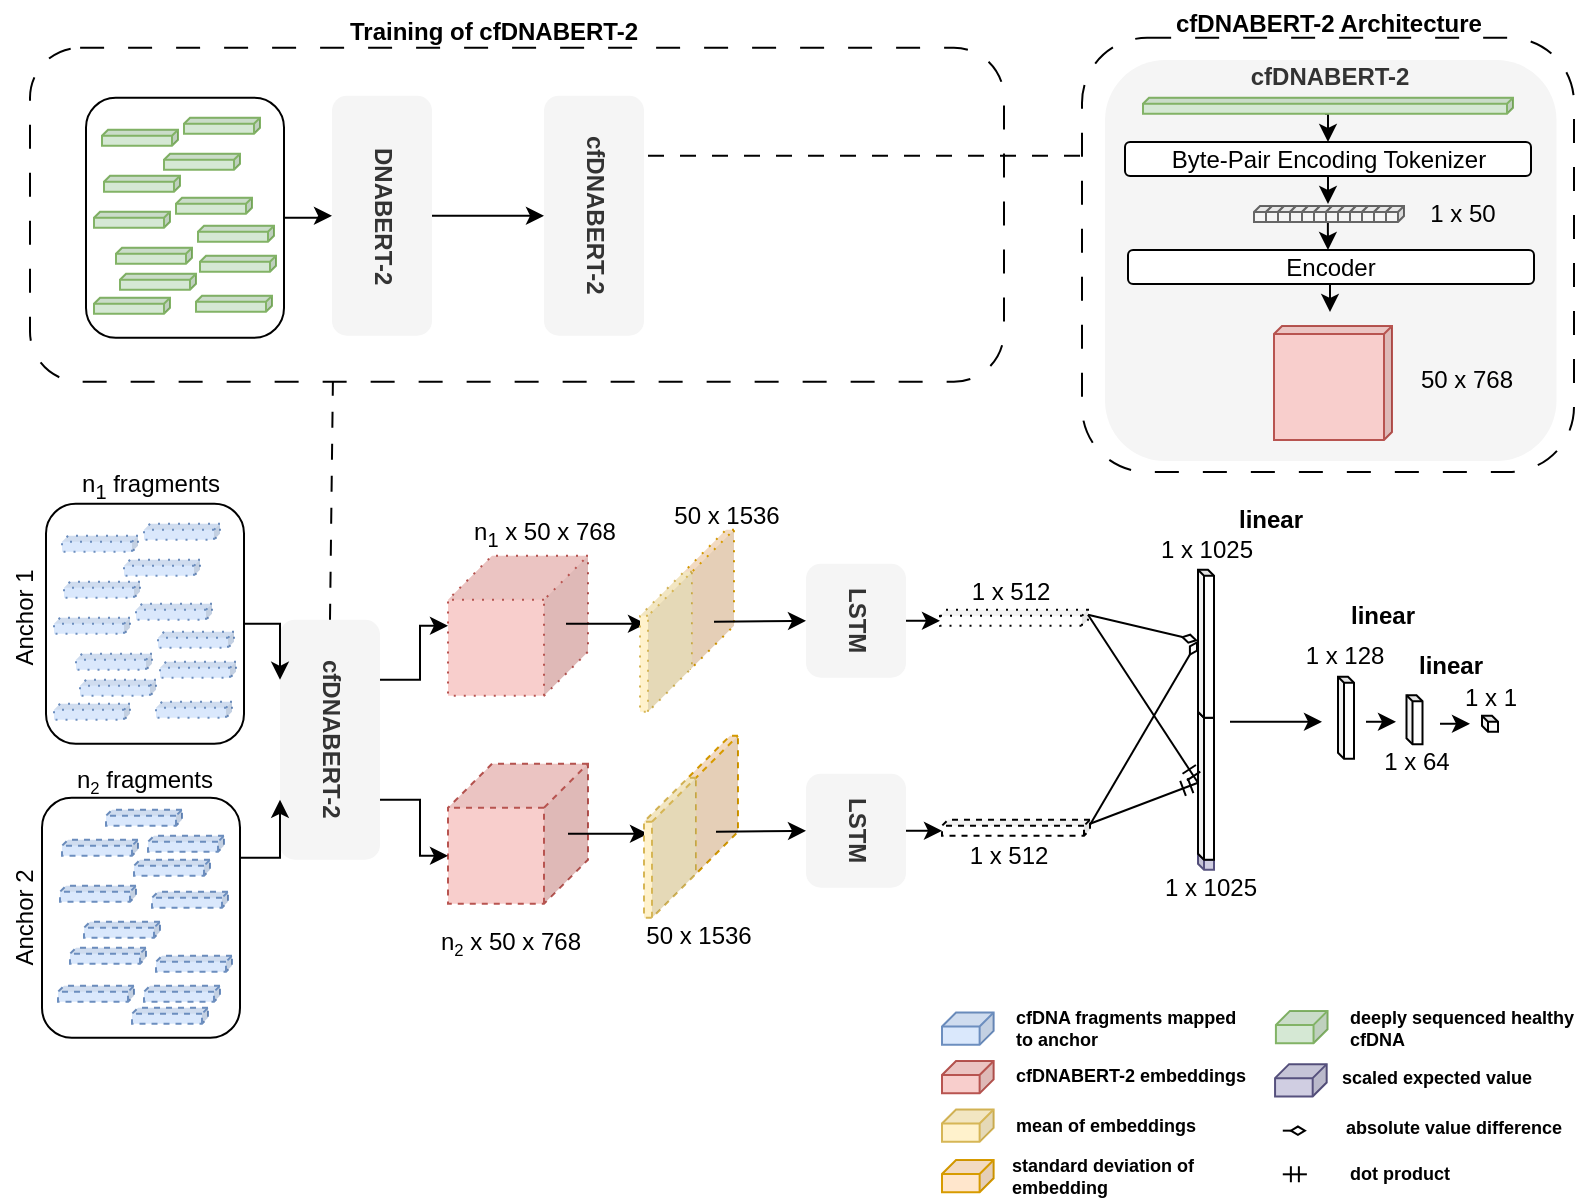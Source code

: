 <mxfile version="24.7.17">
  <diagram id="QJjx0-fPxzvcmYibJWj1" name="Page-1">
    <mxGraphModel dx="2074" dy="1187" grid="0" gridSize="10" guides="1" tooltips="1" connect="1" arrows="1" fold="1" page="1" pageScale="1" pageWidth="827" pageHeight="583" math="0" shadow="0">
      <root>
        <mxCell id="0" />
        <mxCell id="1" parent="0" />
        <mxCell id="E21WYbpWhwIhEI5-EvUI-31" value="" style="rounded=1;whiteSpace=wrap;html=1;dashed=1;fillColor=none;container=0;dashPattern=12 12;" parent="1" vertex="1">
          <mxGeometry x="24" y="31.88" width="487" height="167" as="geometry" />
        </mxCell>
        <mxCell id="E21WYbpWhwIhEI5-EvUI-160" value="1 x 1025" style="text;html=1;strokeColor=none;fillColor=none;align=center;verticalAlign=middle;whiteSpace=wrap;rounded=0;container=0;" parent="1" vertex="1">
          <mxGeometry x="565" y="436.88" width="99" height="30" as="geometry" />
        </mxCell>
        <mxCell id="E21WYbpWhwIhEI5-EvUI-158" value="1 x 512" style="text;html=1;strokeColor=none;fillColor=none;align=center;verticalAlign=middle;whiteSpace=wrap;rounded=0;container=0;" parent="1" vertex="1">
          <mxGeometry x="465" y="288.88" width="99" height="30" as="geometry" />
        </mxCell>
        <mxCell id="E21WYbpWhwIhEI5-EvUI-159" value="1 x 512" style="text;html=1;strokeColor=none;fillColor=none;align=center;verticalAlign=middle;whiteSpace=wrap;rounded=0;container=0;" parent="1" vertex="1">
          <mxGeometry x="464" y="420.88" width="99" height="30" as="geometry" />
        </mxCell>
        <mxCell id="E21WYbpWhwIhEI5-EvUI-153" value="" style="shape=cube;whiteSpace=wrap;html=1;boundedLbl=1;backgroundOutline=1;darkOpacity=0.05;darkOpacity2=0.1;size=3;direction=east;flipH=1;fillColor=#d0cee2;strokeColor=#56517e;container=0;rotation=-90;" parent="1" vertex="1">
          <mxGeometry x="608" y="434.88" width="8" height="8" as="geometry" />
        </mxCell>
        <mxCell id="4f-DMQIj-ya-iA7LCkDa-20" value="" style="shape=cube;whiteSpace=wrap;html=1;boundedLbl=1;backgroundOutline=1;darkOpacity=0.05;darkOpacity2=0.1;size=3;direction=east;flipH=1;container=0;dashed=1;" parent="1" vertex="1">
          <mxGeometry x="480" y="417.88" width="74" height="8" as="geometry" />
        </mxCell>
        <mxCell id="4f-DMQIj-ya-iA7LCkDa-21" value="" style="shape=cube;whiteSpace=wrap;html=1;boundedLbl=1;backgroundOutline=1;darkOpacity=0.05;darkOpacity2=0.1;size=3;direction=east;flipH=1;container=0;dashed=1;dashPattern=1 4;" parent="1" vertex="1">
          <mxGeometry x="479" y="312.88" width="74" height="8" as="geometry" />
        </mxCell>
        <mxCell id="4f-DMQIj-ya-iA7LCkDa-41" value="50 x 1536" style="text;html=1;strokeColor=none;fillColor=none;align=center;verticalAlign=middle;whiteSpace=wrap;rounded=0;container=0;" parent="1" vertex="1">
          <mxGeometry x="309" y="460.88" width="99" height="30" as="geometry" />
        </mxCell>
        <mxCell id="4f-DMQIj-ya-iA7LCkDa-42" value="n&lt;sub&gt;1&lt;/sub&gt; x 50 x 768" style="text;html=1;strokeColor=none;fillColor=none;align=center;verticalAlign=middle;whiteSpace=wrap;rounded=0;container=0;" parent="1" vertex="1">
          <mxGeometry x="232" y="259.88" width="99" height="30" as="geometry" />
        </mxCell>
        <mxCell id="E21WYbpWhwIhEI5-EvUI-28" style="edgeStyle=orthogonalEdgeStyle;rounded=0;orthogonalLoop=1;jettySize=auto;html=1;exitX=1;exitY=0.5;exitDx=0;exitDy=0;entryX=0;entryY=0.5;entryDx=0;entryDy=0;" parent="1" source="E21WYbpWhwIhEI5-EvUI-3" target="E21WYbpWhwIhEI5-EvUI-4" edge="1">
          <mxGeometry relative="1" as="geometry" />
        </mxCell>
        <mxCell id="E21WYbpWhwIhEI5-EvUI-3" value="DNABERT-2" style="rounded=1;whiteSpace=wrap;html=1;textDirection=vertical-rl;fontStyle=1;fillColor=#f5f5f5;fontColor=#333333;strokeColor=none;container=0;" parent="1" vertex="1">
          <mxGeometry x="175" y="55.88" width="50" height="120" as="geometry" />
        </mxCell>
        <mxCell id="E21WYbpWhwIhEI5-EvUI-4" value="cfDNABERT-2" style="rounded=1;whiteSpace=wrap;html=1;textDirection=vertical-rl;fontStyle=1;fillColor=#f5f5f5;fontColor=#333333;strokeColor=none;container=0;" parent="1" vertex="1">
          <mxGeometry x="281" y="55.88" width="50" height="120" as="geometry" />
        </mxCell>
        <mxCell id="E21WYbpWhwIhEI5-EvUI-30" value="standard deviation of embedding" style="text;html=1;strokeColor=none;fillColor=none;align=left;verticalAlign=middle;whiteSpace=wrap;rounded=0;fontStyle=1;container=0;fontSize=9;" parent="1" vertex="1">
          <mxGeometry x="513" y="584" width="138" height="23.88" as="geometry" />
        </mxCell>
        <mxCell id="E21WYbpWhwIhEI5-EvUI-34" value="cfDNABERT-2" style="rounded=1;whiteSpace=wrap;html=1;textDirection=vertical-rl;fontStyle=1;fillColor=#f5f5f5;fontColor=#333333;strokeColor=none;container=0;" parent="1" vertex="1">
          <mxGeometry x="149" y="317.88" width="50" height="120" as="geometry" />
        </mxCell>
        <mxCell id="E21WYbpWhwIhEI5-EvUI-88" value="" style="group" parent="1" vertex="1" connectable="0">
          <mxGeometry x="32" y="259.88" width="108" height="120" as="geometry" />
        </mxCell>
        <mxCell id="E21WYbpWhwIhEI5-EvUI-89" value="" style="rounded=1;whiteSpace=wrap;html=1;textDirection=vertical-rl;fontStyle=1;fillColor=none;fontColor=#333333;strokeColor=default;movable=1;resizable=1;rotatable=1;deletable=1;editable=1;locked=0;connectable=1;" parent="E21WYbpWhwIhEI5-EvUI-88" vertex="1">
          <mxGeometry width="99" height="120" as="geometry" />
        </mxCell>
        <mxCell id="E21WYbpWhwIhEI5-EvUI-90" value="" style="shape=cube;whiteSpace=wrap;html=1;boundedLbl=1;backgroundOutline=1;darkOpacity=0.05;darkOpacity2=0.1;size=3;direction=east;flipH=1;fillColor=#dae8fc;strokeColor=#6c8ebf;movable=1;resizable=1;rotatable=1;deletable=1;editable=1;locked=0;connectable=1;dashed=1;dashPattern=1 4;" parent="E21WYbpWhwIhEI5-EvUI-88" vertex="1">
          <mxGeometry x="45" y="50" width="38" height="8" as="geometry" />
        </mxCell>
        <mxCell id="E21WYbpWhwIhEI5-EvUI-91" value="" style="shape=cube;whiteSpace=wrap;html=1;boundedLbl=1;backgroundOutline=1;darkOpacity=0.05;darkOpacity2=0.1;size=3;direction=east;flipH=1;fillColor=#dae8fc;strokeColor=#6c8ebf;movable=1;resizable=1;rotatable=1;deletable=1;editable=1;locked=0;connectable=1;dashed=1;dashPattern=1 4;" parent="E21WYbpWhwIhEI5-EvUI-88" vertex="1">
          <mxGeometry x="9" y="39" width="38" height="8" as="geometry" />
        </mxCell>
        <mxCell id="E21WYbpWhwIhEI5-EvUI-92" value="" style="shape=cube;whiteSpace=wrap;html=1;boundedLbl=1;backgroundOutline=1;darkOpacity=0.05;darkOpacity2=0.1;size=3;direction=east;flipH=1;fillColor=#dae8fc;strokeColor=#6c8ebf;movable=1;resizable=1;rotatable=1;deletable=1;editable=1;locked=0;connectable=1;dashed=1;dashPattern=1 4;" parent="E21WYbpWhwIhEI5-EvUI-88" vertex="1">
          <mxGeometry x="39" y="28" width="38" height="8" as="geometry" />
        </mxCell>
        <mxCell id="E21WYbpWhwIhEI5-EvUI-93" value="" style="shape=cube;whiteSpace=wrap;html=1;boundedLbl=1;backgroundOutline=1;darkOpacity=0.05;darkOpacity2=0.1;size=3;direction=east;flipH=1;fillColor=#dae8fc;strokeColor=#6c8ebf;movable=1;resizable=1;rotatable=1;deletable=1;editable=1;locked=0;connectable=1;dashed=1;dashPattern=1 4;" parent="E21WYbpWhwIhEI5-EvUI-88" vertex="1">
          <mxGeometry x="17" y="88" width="38" height="8" as="geometry" />
        </mxCell>
        <mxCell id="E21WYbpWhwIhEI5-EvUI-94" value="" style="shape=cube;whiteSpace=wrap;html=1;boundedLbl=1;backgroundOutline=1;darkOpacity=0.05;darkOpacity2=0.1;size=3;direction=east;flipH=1;fillColor=#dae8fc;strokeColor=#6c8ebf;movable=1;resizable=1;rotatable=1;deletable=1;editable=1;locked=0;connectable=1;dashed=1;dashPattern=1 4;" parent="E21WYbpWhwIhEI5-EvUI-88" vertex="1">
          <mxGeometry x="4" y="57" width="38" height="8" as="geometry" />
        </mxCell>
        <mxCell id="E21WYbpWhwIhEI5-EvUI-95" value="" style="shape=cube;whiteSpace=wrap;html=1;boundedLbl=1;backgroundOutline=1;darkOpacity=0.05;darkOpacity2=0.1;size=3;direction=east;flipH=1;fillColor=#dae8fc;strokeColor=#6c8ebf;movable=1;resizable=1;rotatable=1;deletable=1;editable=1;locked=0;connectable=1;dashed=1;dashPattern=1 4;" parent="E21WYbpWhwIhEI5-EvUI-88" vertex="1">
          <mxGeometry x="55" y="99" width="38" height="8" as="geometry" />
        </mxCell>
        <mxCell id="E21WYbpWhwIhEI5-EvUI-96" value="" style="shape=cube;whiteSpace=wrap;html=1;boundedLbl=1;backgroundOutline=1;darkOpacity=0.05;darkOpacity2=0.1;size=3;direction=east;flipH=1;fillColor=#dae8fc;strokeColor=#6c8ebf;movable=1;resizable=1;rotatable=1;deletable=1;editable=1;locked=0;connectable=1;dashed=1;dashPattern=1 4;" parent="E21WYbpWhwIhEI5-EvUI-88" vertex="1">
          <mxGeometry x="4" y="100" width="38" height="8" as="geometry" />
        </mxCell>
        <mxCell id="E21WYbpWhwIhEI5-EvUI-97" value="" style="shape=cube;whiteSpace=wrap;html=1;boundedLbl=1;backgroundOutline=1;darkOpacity=0.05;darkOpacity2=0.1;size=3;direction=east;flipH=1;fillColor=#dae8fc;strokeColor=#6c8ebf;movable=1;resizable=1;rotatable=1;deletable=1;editable=1;locked=0;connectable=1;dashed=1;dashPattern=1 4;" parent="E21WYbpWhwIhEI5-EvUI-88" vertex="1">
          <mxGeometry x="56" y="64" width="38" height="8" as="geometry" />
        </mxCell>
        <mxCell id="E21WYbpWhwIhEI5-EvUI-98" value="" style="shape=cube;whiteSpace=wrap;html=1;boundedLbl=1;backgroundOutline=1;darkOpacity=0.05;darkOpacity2=0.1;size=3;direction=east;flipH=1;fillColor=#dae8fc;strokeColor=#6c8ebf;movable=1;resizable=1;rotatable=1;deletable=1;editable=1;locked=0;connectable=1;dashed=1;dashPattern=1 4;" parent="E21WYbpWhwIhEI5-EvUI-88" vertex="1">
          <mxGeometry x="57" y="79" width="38" height="8" as="geometry" />
        </mxCell>
        <mxCell id="E21WYbpWhwIhEI5-EvUI-99" value="" style="shape=cube;whiteSpace=wrap;html=1;boundedLbl=1;backgroundOutline=1;darkOpacity=0.05;darkOpacity2=0.1;size=3;direction=east;flipH=1;fillColor=#dae8fc;strokeColor=#6c8ebf;movable=1;resizable=1;rotatable=1;deletable=1;editable=1;locked=0;connectable=1;dashed=1;dashPattern=1 4;" parent="E21WYbpWhwIhEI5-EvUI-88" vertex="1">
          <mxGeometry x="15" y="75" width="38" height="8" as="geometry" />
        </mxCell>
        <mxCell id="E21WYbpWhwIhEI5-EvUI-100" value="" style="shape=cube;whiteSpace=wrap;html=1;boundedLbl=1;backgroundOutline=1;darkOpacity=0.05;darkOpacity2=0.1;size=3;direction=east;flipH=1;fillColor=#dae8fc;strokeColor=#6c8ebf;movable=1;resizable=1;rotatable=1;deletable=1;editable=1;locked=0;connectable=1;dashed=1;dashPattern=1 4;" parent="E21WYbpWhwIhEI5-EvUI-88" vertex="1">
          <mxGeometry x="49" y="10" width="38" height="8" as="geometry" />
        </mxCell>
        <mxCell id="E21WYbpWhwIhEI5-EvUI-101" value="" style="shape=cube;whiteSpace=wrap;html=1;boundedLbl=1;backgroundOutline=1;darkOpacity=0.05;darkOpacity2=0.1;size=3;direction=east;flipH=1;fillColor=#dae8fc;strokeColor=#6c8ebf;movable=1;resizable=1;rotatable=1;deletable=1;editable=1;locked=0;connectable=1;dashed=1;dashPattern=1 4;" parent="E21WYbpWhwIhEI5-EvUI-88" vertex="1">
          <mxGeometry x="8" y="16" width="38" height="8" as="geometry" />
        </mxCell>
        <mxCell id="E21WYbpWhwIhEI5-EvUI-117" style="edgeStyle=orthogonalEdgeStyle;rounded=0;orthogonalLoop=1;jettySize=auto;html=1;exitX=1;exitY=0.25;exitDx=0;exitDy=0;entryX=0;entryY=0.75;entryDx=0;entryDy=0;" parent="1" source="E21WYbpWhwIhEI5-EvUI-103" target="E21WYbpWhwIhEI5-EvUI-34" edge="1">
          <mxGeometry relative="1" as="geometry" />
        </mxCell>
        <mxCell id="E21WYbpWhwIhEI5-EvUI-116" style="edgeStyle=orthogonalEdgeStyle;rounded=0;orthogonalLoop=1;jettySize=auto;html=1;exitX=1;exitY=0.5;exitDx=0;exitDy=0;entryX=0;entryY=0.25;entryDx=0;entryDy=0;" parent="1" source="E21WYbpWhwIhEI5-EvUI-89" target="E21WYbpWhwIhEI5-EvUI-34" edge="1">
          <mxGeometry relative="1" as="geometry">
            <mxPoint x="139.25" y="374.88" as="targetPoint" />
          </mxGeometry>
        </mxCell>
        <mxCell id="E21WYbpWhwIhEI5-EvUI-118" value="" style="group" parent="1" vertex="1" connectable="0">
          <mxGeometry x="30" y="406.88" width="99" height="120" as="geometry" />
        </mxCell>
        <mxCell id="E21WYbpWhwIhEI5-EvUI-103" value="" style="rounded=1;whiteSpace=wrap;html=1;textDirection=vertical-rl;fontStyle=1;fillColor=none;fontColor=#333333;strokeColor=default;movable=1;resizable=1;rotatable=1;deletable=1;editable=1;locked=0;connectable=1;" parent="E21WYbpWhwIhEI5-EvUI-118" vertex="1">
          <mxGeometry width="99" height="120" as="geometry" />
        </mxCell>
        <mxCell id="E21WYbpWhwIhEI5-EvUI-104" value="" style="shape=cube;whiteSpace=wrap;html=1;boundedLbl=1;backgroundOutline=1;darkOpacity=0.05;darkOpacity2=0.1;size=3;direction=east;flipH=1;fillColor=#dae8fc;strokeColor=#6c8ebf;movable=1;resizable=1;rotatable=1;deletable=1;editable=1;locked=0;connectable=1;dashed=1;" parent="E21WYbpWhwIhEI5-EvUI-118" vertex="1">
          <mxGeometry x="9" y="44" width="38" height="8" as="geometry" />
        </mxCell>
        <mxCell id="E21WYbpWhwIhEI5-EvUI-105" value="" style="shape=cube;whiteSpace=wrap;html=1;boundedLbl=1;backgroundOutline=1;darkOpacity=0.05;darkOpacity2=0.1;size=3;direction=east;flipH=1;fillColor=#dae8fc;strokeColor=#6c8ebf;movable=1;resizable=1;rotatable=1;deletable=1;editable=1;locked=0;connectable=1;dashed=1;" parent="E21WYbpWhwIhEI5-EvUI-118" vertex="1">
          <mxGeometry x="46" y="31" width="38" height="8" as="geometry" />
        </mxCell>
        <mxCell id="E21WYbpWhwIhEI5-EvUI-106" value="" style="shape=cube;whiteSpace=wrap;html=1;boundedLbl=1;backgroundOutline=1;darkOpacity=0.05;darkOpacity2=0.1;size=3;direction=east;flipH=1;fillColor=#dae8fc;strokeColor=#6c8ebf;movable=1;resizable=1;rotatable=1;deletable=1;editable=1;locked=0;connectable=1;dashed=1;" parent="E21WYbpWhwIhEI5-EvUI-118" vertex="1">
          <mxGeometry x="10" y="21" width="38" height="8" as="geometry" />
        </mxCell>
        <mxCell id="E21WYbpWhwIhEI5-EvUI-107" value="" style="shape=cube;whiteSpace=wrap;html=1;boundedLbl=1;backgroundOutline=1;darkOpacity=0.05;darkOpacity2=0.1;size=3;direction=east;flipH=1;fillColor=#dae8fc;strokeColor=#6c8ebf;movable=1;resizable=1;rotatable=1;deletable=1;editable=1;locked=0;connectable=1;dashed=1;" parent="E21WYbpWhwIhEI5-EvUI-118" vertex="1">
          <mxGeometry x="8" y="94" width="38" height="8" as="geometry" />
        </mxCell>
        <mxCell id="E21WYbpWhwIhEI5-EvUI-108" value="" style="shape=cube;whiteSpace=wrap;html=1;boundedLbl=1;backgroundOutline=1;darkOpacity=0.05;darkOpacity2=0.1;size=3;direction=east;flipH=1;fillColor=#dae8fc;strokeColor=#6c8ebf;movable=1;resizable=1;rotatable=1;deletable=1;editable=1;locked=0;connectable=1;dashed=1;" parent="E21WYbpWhwIhEI5-EvUI-118" vertex="1">
          <mxGeometry x="55" y="47" width="38" height="8" as="geometry" />
        </mxCell>
        <mxCell id="E21WYbpWhwIhEI5-EvUI-109" value="" style="shape=cube;whiteSpace=wrap;html=1;boundedLbl=1;backgroundOutline=1;darkOpacity=0.05;darkOpacity2=0.1;size=3;direction=east;flipH=1;fillColor=#dae8fc;strokeColor=#6c8ebf;movable=1;resizable=1;rotatable=1;deletable=1;editable=1;locked=0;connectable=1;dashed=1;" parent="E21WYbpWhwIhEI5-EvUI-118" vertex="1">
          <mxGeometry x="45" y="105" width="38" height="8" as="geometry" />
        </mxCell>
        <mxCell id="E21WYbpWhwIhEI5-EvUI-110" value="" style="shape=cube;whiteSpace=wrap;html=1;boundedLbl=1;backgroundOutline=1;darkOpacity=0.05;darkOpacity2=0.1;size=3;direction=east;flipH=1;fillColor=#dae8fc;strokeColor=#6c8ebf;movable=1;resizable=1;rotatable=1;deletable=1;editable=1;locked=0;connectable=1;dashed=1;" parent="E21WYbpWhwIhEI5-EvUI-118" vertex="1">
          <mxGeometry x="51" y="94" width="38" height="8" as="geometry" />
        </mxCell>
        <mxCell id="E21WYbpWhwIhEI5-EvUI-111" value="" style="shape=cube;whiteSpace=wrap;html=1;boundedLbl=1;backgroundOutline=1;darkOpacity=0.05;darkOpacity2=0.1;size=3;direction=east;flipH=1;fillColor=#dae8fc;strokeColor=#6c8ebf;movable=1;resizable=1;rotatable=1;deletable=1;editable=1;locked=0;connectable=1;dashed=1;" parent="E21WYbpWhwIhEI5-EvUI-118" vertex="1">
          <mxGeometry x="21" y="62" width="38" height="8" as="geometry" />
        </mxCell>
        <mxCell id="E21WYbpWhwIhEI5-EvUI-112" value="" style="shape=cube;whiteSpace=wrap;html=1;boundedLbl=1;backgroundOutline=1;darkOpacity=0.05;darkOpacity2=0.1;size=3;direction=east;flipH=1;fillColor=#dae8fc;strokeColor=#6c8ebf;movable=1;resizable=1;rotatable=1;deletable=1;editable=1;locked=0;connectable=1;dashed=1;" parent="E21WYbpWhwIhEI5-EvUI-118" vertex="1">
          <mxGeometry x="57" y="79" width="38" height="8" as="geometry" />
        </mxCell>
        <mxCell id="E21WYbpWhwIhEI5-EvUI-113" value="" style="shape=cube;whiteSpace=wrap;html=1;boundedLbl=1;backgroundOutline=1;darkOpacity=0.05;darkOpacity2=0.1;size=3;direction=east;flipH=1;fillColor=#dae8fc;strokeColor=#6c8ebf;movable=1;resizable=1;rotatable=1;deletable=1;editable=1;locked=0;connectable=1;dashed=1;" parent="E21WYbpWhwIhEI5-EvUI-118" vertex="1">
          <mxGeometry x="14" y="75" width="38" height="8" as="geometry" />
        </mxCell>
        <mxCell id="E21WYbpWhwIhEI5-EvUI-114" value="" style="shape=cube;whiteSpace=wrap;html=1;boundedLbl=1;backgroundOutline=1;darkOpacity=0.05;darkOpacity2=0.1;size=3;direction=east;flipH=1;fillColor=#dae8fc;strokeColor=#6c8ebf;movable=1;resizable=1;rotatable=1;deletable=1;editable=1;locked=0;connectable=1;dashed=1;" parent="E21WYbpWhwIhEI5-EvUI-118" vertex="1">
          <mxGeometry x="32" y="6" width="38" height="8" as="geometry" />
        </mxCell>
        <mxCell id="E21WYbpWhwIhEI5-EvUI-115" value="" style="shape=cube;whiteSpace=wrap;html=1;boundedLbl=1;backgroundOutline=1;darkOpacity=0.05;darkOpacity2=0.1;size=3;direction=east;flipH=1;fillColor=#dae8fc;strokeColor=#6c8ebf;movable=1;resizable=1;rotatable=1;deletable=1;editable=1;locked=0;connectable=1;dashed=1;" parent="E21WYbpWhwIhEI5-EvUI-118" vertex="1">
          <mxGeometry x="53" y="19" width="38" height="8" as="geometry" />
        </mxCell>
        <mxCell id="E21WYbpWhwIhEI5-EvUI-119" value="" style="shape=cube;whiteSpace=wrap;html=1;boundedLbl=1;backgroundOutline=1;darkOpacity=0.05;darkOpacity2=0.1;size=22;direction=east;flipH=1;fillColor=#f8cecc;strokeColor=#b85450;container=0;dashed=1;dashPattern=1 4;" parent="1" vertex="1">
          <mxGeometry x="233" y="285.88" width="70" height="70" as="geometry" />
        </mxCell>
        <mxCell id="E21WYbpWhwIhEI5-EvUI-120" style="edgeStyle=orthogonalEdgeStyle;rounded=0;orthogonalLoop=1;jettySize=auto;html=1;exitX=1;exitY=0.25;exitDx=0;exitDy=0;" parent="1" source="E21WYbpWhwIhEI5-EvUI-34" target="E21WYbpWhwIhEI5-EvUI-119" edge="1">
          <mxGeometry relative="1" as="geometry" />
        </mxCell>
        <mxCell id="E21WYbpWhwIhEI5-EvUI-122" value="" style="shape=cube;whiteSpace=wrap;html=1;boundedLbl=1;backgroundOutline=1;darkOpacity=0.05;darkOpacity2=0.1;size=22;direction=east;flipH=1;fillColor=#f8cecc;strokeColor=#b85450;container=0;dashed=1;" parent="1" vertex="1">
          <mxGeometry x="233" y="389.88" width="70" height="70" as="geometry" />
        </mxCell>
        <mxCell id="E21WYbpWhwIhEI5-EvUI-123" style="edgeStyle=orthogonalEdgeStyle;rounded=0;orthogonalLoop=1;jettySize=auto;html=1;exitX=1;exitY=0.75;exitDx=0;exitDy=0;entryX=0;entryY=0;entryDx=70;entryDy=46;entryPerimeter=0;" parent="1" source="E21WYbpWhwIhEI5-EvUI-34" target="E21WYbpWhwIhEI5-EvUI-122" edge="1">
          <mxGeometry relative="1" as="geometry">
            <mxPoint x="209" y="357.88" as="sourcePoint" />
            <mxPoint x="219" y="492.88" as="targetPoint" />
          </mxGeometry>
        </mxCell>
        <mxCell id="E21WYbpWhwIhEI5-EvUI-124" value="n&lt;sub&gt;1&lt;/sub&gt;&amp;nbsp;fragments" style="text;html=1;strokeColor=none;fillColor=none;align=center;verticalAlign=middle;whiteSpace=wrap;rounded=0;container=0;" parent="1" vertex="1">
          <mxGeometry x="35" y="236" width="99" height="30" as="geometry" />
        </mxCell>
        <mxCell id="E21WYbpWhwIhEI5-EvUI-125" value="n&lt;font size=&quot;1&quot;&gt;&lt;sub&gt;2&lt;/sub&gt;&lt;/font&gt;&amp;nbsp;fragments" style="text;html=1;strokeColor=none;fillColor=none;align=center;verticalAlign=middle;whiteSpace=wrap;rounded=0;container=0;" parent="1" vertex="1">
          <mxGeometry x="32" y="382.88" width="99" height="30" as="geometry" />
        </mxCell>
        <mxCell id="E21WYbpWhwIhEI5-EvUI-126" value="Anchor 2" style="text;html=1;strokeColor=none;fillColor=none;align=center;verticalAlign=middle;whiteSpace=wrap;rounded=0;container=0;textDirection=vertical-rl;rotation=-180;" parent="1" vertex="1">
          <mxGeometry x="10" y="419.88" width="25" height="93" as="geometry" />
        </mxCell>
        <mxCell id="E21WYbpWhwIhEI5-EvUI-127" value="Anchor 1" style="text;html=1;strokeColor=none;fillColor=none;align=center;verticalAlign=middle;whiteSpace=wrap;rounded=0;container=0;textDirection=vertical-rl;rotation=-180;" parent="1" vertex="1">
          <mxGeometry x="10" y="269.88" width="25" height="93" as="geometry" />
        </mxCell>
        <mxCell id="E21WYbpWhwIhEI5-EvUI-128" value="n&lt;font size=&quot;1&quot;&gt;&lt;sub&gt;2&lt;/sub&gt;&lt;/font&gt;&amp;nbsp;x 50 x 768" style="text;html=1;strokeColor=none;fillColor=none;align=center;verticalAlign=middle;whiteSpace=wrap;rounded=0;container=0;" parent="1" vertex="1">
          <mxGeometry x="215" y="463.88" width="99" height="30" as="geometry" />
        </mxCell>
        <mxCell id="E21WYbpWhwIhEI5-EvUI-133" value="" style="endArrow=classic;html=1;rounded=0;" parent="1" edge="1">
          <mxGeometry width="50" height="50" relative="1" as="geometry">
            <mxPoint x="292" y="319.88" as="sourcePoint" />
            <mxPoint x="332" y="319.88" as="targetPoint" />
          </mxGeometry>
        </mxCell>
        <mxCell id="E21WYbpWhwIhEI5-EvUI-135" value="" style="shape=cube;whiteSpace=wrap;html=1;boundedLbl=1;backgroundOutline=1;darkOpacity=0.05;darkOpacity2=0.1;size=22;direction=east;flipH=1;fillColor=#ffe6cc;strokeColor=#d79b00;container=0;dashed=1;dashPattern=1 4;" parent="1" vertex="1">
          <mxGeometry x="350" y="272.88" width="26" height="70" as="geometry" />
        </mxCell>
        <mxCell id="E21WYbpWhwIhEI5-EvUI-136" value="" style="shape=cube;whiteSpace=wrap;html=1;boundedLbl=1;backgroundOutline=1;darkOpacity=0.05;darkOpacity2=0.1;size=22;direction=east;flipH=1;fillColor=#fff2cc;strokeColor=#d6b656;container=0;dashed=1;dashPattern=1 4;" parent="1" vertex="1">
          <mxGeometry x="329" y="293.88" width="26" height="70" as="geometry" />
        </mxCell>
        <mxCell id="E21WYbpWhwIhEI5-EvUI-137" value="" style="endArrow=classic;html=1;rounded=0;" parent="1" edge="1">
          <mxGeometry width="50" height="50" relative="1" as="geometry">
            <mxPoint x="293" y="424.88" as="sourcePoint" />
            <mxPoint x="333" y="424.88" as="targetPoint" />
          </mxGeometry>
        </mxCell>
        <mxCell id="E21WYbpWhwIhEI5-EvUI-138" value="" style="shape=cube;whiteSpace=wrap;html=1;boundedLbl=1;backgroundOutline=1;darkOpacity=0.05;darkOpacity2=0.1;size=22;direction=east;flipH=1;fillColor=#ffe6cc;strokeColor=#d79b00;container=0;dashed=1;" parent="1" vertex="1">
          <mxGeometry x="352" y="375.88" width="26" height="70" as="geometry" />
        </mxCell>
        <mxCell id="E21WYbpWhwIhEI5-EvUI-139" value="" style="shape=cube;whiteSpace=wrap;html=1;boundedLbl=1;backgroundOutline=1;darkOpacity=0.05;darkOpacity2=0.1;size=22;direction=east;flipH=1;fillColor=#fff2cc;strokeColor=#d6b656;container=0;dashed=1;" parent="1" vertex="1">
          <mxGeometry x="331" y="396.88" width="26" height="70" as="geometry" />
        </mxCell>
        <mxCell id="E21WYbpWhwIhEI5-EvUI-141" value="50 x 1536" style="text;html=1;strokeColor=none;fillColor=none;align=center;verticalAlign=middle;whiteSpace=wrap;rounded=0;container=0;" parent="1" vertex="1">
          <mxGeometry x="323" y="250.88" width="99" height="30" as="geometry" />
        </mxCell>
        <mxCell id="E21WYbpWhwIhEI5-EvUI-142" value="LSTM" style="rounded=1;whiteSpace=wrap;html=1;textDirection=vertical-rl;fontStyle=1;fillColor=#f5f5f5;fontColor=#333333;strokeColor=none;container=0;" parent="1" vertex="1">
          <mxGeometry x="412" y="289.88" width="50" height="57" as="geometry" />
        </mxCell>
        <mxCell id="E21WYbpWhwIhEI5-EvUI-143" value="LSTM" style="rounded=1;whiteSpace=wrap;html=1;textDirection=vertical-rl;fontStyle=1;fillColor=#f5f5f5;fontColor=#333333;strokeColor=none;container=0;" parent="1" vertex="1">
          <mxGeometry x="412" y="394.88" width="50" height="57" as="geometry" />
        </mxCell>
        <mxCell id="E21WYbpWhwIhEI5-EvUI-144" value="" style="endArrow=classic;html=1;rounded=0;entryX=0;entryY=0.5;entryDx=0;entryDy=0;" parent="1" target="E21WYbpWhwIhEI5-EvUI-142" edge="1">
          <mxGeometry width="50" height="50" relative="1" as="geometry">
            <mxPoint x="366" y="318.88" as="sourcePoint" />
            <mxPoint x="406" y="318.88" as="targetPoint" />
          </mxGeometry>
        </mxCell>
        <mxCell id="E21WYbpWhwIhEI5-EvUI-145" value="" style="endArrow=classic;html=1;rounded=0;entryX=0;entryY=0.5;entryDx=0;entryDy=0;" parent="1" target="E21WYbpWhwIhEI5-EvUI-143" edge="1">
          <mxGeometry width="50" height="50" relative="1" as="geometry">
            <mxPoint x="367" y="423.88" as="sourcePoint" />
            <mxPoint x="401" y="423.88" as="targetPoint" />
          </mxGeometry>
        </mxCell>
        <mxCell id="E21WYbpWhwIhEI5-EvUI-147" value="" style="endArrow=classic;html=1;rounded=0;exitX=1;exitY=0.5;exitDx=0;exitDy=0;entryX=0;entryY=0;entryDx=74;entryDy=5.5;entryPerimeter=0;" parent="1" source="E21WYbpWhwIhEI5-EvUI-143" target="4f-DMQIj-ya-iA7LCkDa-20" edge="1">
          <mxGeometry width="50" height="50" relative="1" as="geometry">
            <mxPoint x="451" y="501.88" as="sourcePoint" />
            <mxPoint x="426" y="473.88" as="targetPoint" />
          </mxGeometry>
        </mxCell>
        <mxCell id="E21WYbpWhwIhEI5-EvUI-148" value="" style="endArrow=classic;html=1;rounded=0;exitX=1;exitY=0.5;exitDx=0;exitDy=0;entryX=0;entryY=0;entryDx=74;entryDy=5.5;entryPerimeter=0;" parent="1" source="E21WYbpWhwIhEI5-EvUI-142" target="4f-DMQIj-ya-iA7LCkDa-21" edge="1">
          <mxGeometry width="50" height="50" relative="1" as="geometry">
            <mxPoint x="472" y="433.88" as="sourcePoint" />
            <mxPoint x="490" y="433.88" as="targetPoint" />
          </mxGeometry>
        </mxCell>
        <mxCell id="E21WYbpWhwIhEI5-EvUI-151" value="" style="shape=cube;whiteSpace=wrap;html=1;boundedLbl=1;backgroundOutline=1;darkOpacity=0.05;darkOpacity2=0.1;size=3;direction=east;flipH=1;container=0;rotation=-90;" parent="1" vertex="1">
          <mxGeometry x="575" y="396.88" width="74" height="8" as="geometry" />
        </mxCell>
        <mxCell id="E21WYbpWhwIhEI5-EvUI-152" value="" style="shape=cube;whiteSpace=wrap;html=1;boundedLbl=1;backgroundOutline=1;darkOpacity=0.05;darkOpacity2=0.1;size=3;direction=east;flipH=1;container=0;rotation=-90;" parent="1" vertex="1">
          <mxGeometry x="575" y="325.88" width="74" height="8" as="geometry" />
        </mxCell>
        <mxCell id="E21WYbpWhwIhEI5-EvUI-154" value="" style="endArrow=diamondThin;html=1;rounded=0;exitX=0;exitY=0;exitDx=0;exitDy=2.5;exitPerimeter=0;entryX=0;entryY=0;entryDx=35.5;entryDy=0;entryPerimeter=0;strokeWidth=1;endFill=0;" parent="1" source="4f-DMQIj-ya-iA7LCkDa-21" target="E21WYbpWhwIhEI5-EvUI-152" edge="1">
          <mxGeometry width="50" height="50" relative="1" as="geometry">
            <mxPoint x="461" y="391.88" as="sourcePoint" />
            <mxPoint x="511" y="341.88" as="targetPoint" />
          </mxGeometry>
        </mxCell>
        <mxCell id="E21WYbpWhwIhEI5-EvUI-155" value="" style="endArrow=diamondThin;html=1;rounded=0;exitX=0;exitY=0;exitDx=0;exitDy=2.5;exitPerimeter=0;entryX=0;entryY=0;entryDx=35.5;entryDy=0;entryPerimeter=0;endFill=0;" parent="1" source="4f-DMQIj-ya-iA7LCkDa-20" target="E21WYbpWhwIhEI5-EvUI-152" edge="1">
          <mxGeometry width="50" height="50" relative="1" as="geometry">
            <mxPoint x="563" y="325.88" as="sourcePoint" />
            <mxPoint x="618" y="338.88" as="targetPoint" />
          </mxGeometry>
        </mxCell>
        <mxCell id="E21WYbpWhwIhEI5-EvUI-156" value="" style="endArrow=ERmandOne;html=1;rounded=0;exitX=0;exitY=0;exitDx=0;exitDy=2.5;exitPerimeter=0;entryX=0;entryY=0;entryDx=35.5;entryDy=0;entryPerimeter=0;endFill=0;" parent="1" source="4f-DMQIj-ya-iA7LCkDa-21" target="E21WYbpWhwIhEI5-EvUI-151" edge="1">
          <mxGeometry width="50" height="50" relative="1" as="geometry">
            <mxPoint x="564" y="430.88" as="sourcePoint" />
            <mxPoint x="618" y="338.88" as="targetPoint" />
          </mxGeometry>
        </mxCell>
        <mxCell id="E21WYbpWhwIhEI5-EvUI-157" value="" style="endArrow=ERmandOne;html=1;rounded=0;entryX=0;entryY=0;entryDx=35.5;entryDy=0;entryPerimeter=0;endFill=0;" parent="1" target="E21WYbpWhwIhEI5-EvUI-151" edge="1">
          <mxGeometry width="50" height="50" relative="1" as="geometry">
            <mxPoint x="554" y="419.88" as="sourcePoint" />
            <mxPoint x="618" y="409.88" as="targetPoint" />
          </mxGeometry>
        </mxCell>
        <mxCell id="E21WYbpWhwIhEI5-EvUI-161" value="" style="endArrow=classic;html=1;rounded=0;entryX=0;entryY=0.5;entryDx=0;entryDy=0;" parent="1" edge="1">
          <mxGeometry width="50" height="50" relative="1" as="geometry">
            <mxPoint x="624" y="368.88" as="sourcePoint" />
            <mxPoint x="670" y="368.88" as="targetPoint" />
          </mxGeometry>
        </mxCell>
        <mxCell id="E21WYbpWhwIhEI5-EvUI-162" value="1 x 1025" style="text;html=1;strokeColor=none;fillColor=none;align=center;verticalAlign=middle;whiteSpace=wrap;rounded=0;container=0;" parent="1" vertex="1">
          <mxGeometry x="563" y="267.88" width="99" height="30" as="geometry" />
        </mxCell>
        <mxCell id="E21WYbpWhwIhEI5-EvUI-163" value="" style="shape=cube;whiteSpace=wrap;html=1;boundedLbl=1;backgroundOutline=1;darkOpacity=0.05;darkOpacity2=0.1;size=3;direction=east;flipH=1;container=0;rotation=-90;" parent="1" vertex="1">
          <mxGeometry x="661.5" y="362.88" width="41" height="8" as="geometry" />
        </mxCell>
        <mxCell id="E21WYbpWhwIhEI5-EvUI-164" value="1 x 128" style="text;html=1;strokeColor=none;fillColor=none;align=center;verticalAlign=middle;whiteSpace=wrap;rounded=0;container=0;" parent="1" vertex="1">
          <mxGeometry x="632" y="320.88" width="99" height="30" as="geometry" />
        </mxCell>
        <mxCell id="E21WYbpWhwIhEI5-EvUI-165" value="" style="shape=cube;whiteSpace=wrap;html=1;boundedLbl=1;backgroundOutline=1;darkOpacity=0.05;darkOpacity2=0.1;size=3;direction=east;flipH=1;container=0;rotation=-90;" parent="1" vertex="1">
          <mxGeometry x="704" y="363.88" width="24.5" height="8" as="geometry" />
        </mxCell>
        <mxCell id="E21WYbpWhwIhEI5-EvUI-166" value="" style="endArrow=classic;html=1;rounded=0;" parent="1" edge="1">
          <mxGeometry width="50" height="50" relative="1" as="geometry">
            <mxPoint x="692" y="368.88" as="sourcePoint" />
            <mxPoint x="707" y="368.88" as="targetPoint" />
          </mxGeometry>
        </mxCell>
        <mxCell id="E21WYbpWhwIhEI5-EvUI-168" value="" style="endArrow=classic;html=1;rounded=0;" parent="1" edge="1">
          <mxGeometry width="50" height="50" relative="1" as="geometry">
            <mxPoint x="729" y="369.88" as="sourcePoint" />
            <mxPoint x="744" y="369.88" as="targetPoint" />
          </mxGeometry>
        </mxCell>
        <mxCell id="E21WYbpWhwIhEI5-EvUI-169" value="1 x 64" style="text;html=1;strokeColor=none;fillColor=none;align=center;verticalAlign=middle;whiteSpace=wrap;rounded=0;container=0;" parent="1" vertex="1">
          <mxGeometry x="668" y="373.88" width="99" height="30" as="geometry" />
        </mxCell>
        <mxCell id="E21WYbpWhwIhEI5-EvUI-170" value="" style="shape=cube;whiteSpace=wrap;html=1;boundedLbl=1;backgroundOutline=1;darkOpacity=0.05;darkOpacity2=0.1;size=3;direction=east;flipH=1;container=0;rotation=-90;" parent="1" vertex="1">
          <mxGeometry x="750" y="365.88" width="8" height="8" as="geometry" />
        </mxCell>
        <mxCell id="E21WYbpWhwIhEI5-EvUI-171" value="1 x 1" style="text;html=1;strokeColor=none;fillColor=none;align=center;verticalAlign=middle;whiteSpace=wrap;rounded=0;container=0;" parent="1" vertex="1">
          <mxGeometry x="705" y="341.88" width="99" height="30" as="geometry" />
        </mxCell>
        <mxCell id="4f-DMQIj-ya-iA7LCkDa-23" value="" style="shape=cube;whiteSpace=wrap;html=1;boundedLbl=1;backgroundOutline=1;darkOpacity=0.05;darkOpacity2=0.1;size=7;direction=east;flipH=1;fillColor=#dae8fc;strokeColor=#6c8ebf;container=0;" parent="1" vertex="1">
          <mxGeometry x="480" y="514.257" width="25.818" height="16.17" as="geometry" />
        </mxCell>
        <mxCell id="4f-DMQIj-ya-iA7LCkDa-24" value="" style="shape=cube;whiteSpace=wrap;html=1;boundedLbl=1;backgroundOutline=1;darkOpacity=0.05;darkOpacity2=0.1;size=7;direction=east;flipH=1;fillColor=#f8cecc;strokeColor=#b85450;container=0;" parent="1" vertex="1">
          <mxGeometry x="480" y="538.512" width="25.818" height="16.17" as="geometry" />
        </mxCell>
        <mxCell id="4f-DMQIj-ya-iA7LCkDa-26" value="" style="shape=cube;whiteSpace=wrap;html=1;boundedLbl=1;backgroundOutline=1;darkOpacity=0.05;darkOpacity2=0.1;size=7;direction=east;flipH=1;fillColor=#fff2cc;strokeColor=#d6b656;container=0;" parent="1" vertex="1">
          <mxGeometry x="480" y="562.767" width="25.818" height="16.17" as="geometry" />
        </mxCell>
        <mxCell id="4f-DMQIj-ya-iA7LCkDa-50" value="cfDNA fragments mapped to anchor" style="text;html=1;strokeColor=none;fillColor=none;align=left;verticalAlign=middle;whiteSpace=wrap;rounded=0;fontStyle=1;container=0;fontSize=9;" parent="1" vertex="1">
          <mxGeometry x="515.284" y="511.88" width="118.761" height="19.307" as="geometry" />
        </mxCell>
        <mxCell id="4f-DMQIj-ya-iA7LCkDa-51" value="cfDNABERT-2 embeddings" style="text;html=1;strokeColor=none;fillColor=none;align=left;verticalAlign=middle;whiteSpace=wrap;rounded=0;fontStyle=1;container=0;fontSize=9;" parent="1" vertex="1">
          <mxGeometry x="515.284" y="536.135" width="118.761" height="19.307" as="geometry" />
        </mxCell>
        <mxCell id="4f-DMQIj-ya-iA7LCkDa-52" value="mean of embeddings" style="text;html=1;strokeColor=none;fillColor=none;align=left;verticalAlign=middle;whiteSpace=wrap;rounded=0;fontStyle=1;container=0;fontSize=9;" parent="1" vertex="1">
          <mxGeometry x="515.284" y="560.997" width="118.761" height="19.307" as="geometry" />
        </mxCell>
        <mxCell id="E21WYbpWhwIhEI5-EvUI-174" value="" style="shape=cube;whiteSpace=wrap;html=1;boundedLbl=1;backgroundOutline=1;darkOpacity=0.05;darkOpacity2=0.1;size=7;direction=east;flipH=1;fillColor=#d5e8d4;strokeColor=#82b366;container=0;" parent="1" vertex="1">
          <mxGeometry x="646.954" y="513.448" width="25.818" height="16.17" as="geometry" />
        </mxCell>
        <mxCell id="E21WYbpWhwIhEI5-EvUI-175" value="deeply sequenced healthy cfDNA" style="text;html=1;strokeColor=none;fillColor=none;align=left;verticalAlign=middle;whiteSpace=wrap;rounded=0;fontStyle=1;container=0;fontSize=9;" parent="1" vertex="1">
          <mxGeometry x="682.239" y="512.688" width="118.761" height="19.307" as="geometry" />
        </mxCell>
        <mxCell id="E21WYbpWhwIhEI5-EvUI-182" value="" style="shape=cube;whiteSpace=wrap;html=1;boundedLbl=1;backgroundOutline=1;darkOpacity=0.05;darkOpacity2=0.1;size=7;direction=east;flipH=1;fillColor=#d0cee2;strokeColor=#56517e;container=0;" parent="1" vertex="1">
          <mxGeometry x="646.524" y="540.08" width="25.818" height="16.17" as="geometry" />
        </mxCell>
        <mxCell id="E21WYbpWhwIhEI5-EvUI-183" value="scaled expected value" style="text;html=1;strokeColor=none;fillColor=none;align=left;verticalAlign=middle;whiteSpace=wrap;rounded=0;fontStyle=1;container=0;fontSize=9;" parent="1" vertex="1">
          <mxGeometry x="677.936" y="536.943" width="118.761" height="19.307" as="geometry" />
        </mxCell>
        <mxCell id="E21WYbpWhwIhEI5-EvUI-184" value="" style="endArrow=diamondThin;html=1;rounded=0;endFill=0;" parent="1" edge="1">
          <mxGeometry width="50" height="50" relative="1" as="geometry">
            <mxPoint x="650.397" y="573.326" as="sourcePoint" />
            <mxPoint x="662.445" y="573.326" as="targetPoint" />
          </mxGeometry>
        </mxCell>
        <mxCell id="E21WYbpWhwIhEI5-EvUI-185" value="absolute value difference&amp;nbsp;" style="text;html=1;strokeColor=none;fillColor=none;align=left;verticalAlign=middle;whiteSpace=wrap;rounded=0;fontStyle=1;container=0;fontSize=9;" parent="1" vertex="1">
          <mxGeometry x="679.657" y="562.767" width="118.761" height="19.307" as="geometry" />
        </mxCell>
        <mxCell id="E21WYbpWhwIhEI5-EvUI-186" value="" style="endArrow=ERmandOne;html=1;rounded=0;endFill=0;" parent="1" edge="1">
          <mxGeometry width="50" height="50" relative="1" as="geometry">
            <mxPoint x="650.392" y="595.155" as="sourcePoint" />
            <mxPoint x="662.441" y="595.155" as="targetPoint" />
          </mxGeometry>
        </mxCell>
        <mxCell id="E21WYbpWhwIhEI5-EvUI-187" value="dot product" style="text;html=1;strokeColor=none;fillColor=none;align=left;verticalAlign=middle;whiteSpace=wrap;rounded=0;fontStyle=1;container=0;fontSize=9;" parent="1" vertex="1">
          <mxGeometry x="682.234" y="585.453" width="118.761" height="19.307" as="geometry" />
        </mxCell>
        <mxCell id="E21WYbpWhwIhEI5-EvUI-189" value="&lt;b&gt;linear&lt;/b&gt;" style="text;html=1;strokeColor=none;fillColor=none;align=center;verticalAlign=middle;whiteSpace=wrap;rounded=0;container=0;" parent="1" vertex="1">
          <mxGeometry x="595" y="252.88" width="99" height="30" as="geometry" />
        </mxCell>
        <mxCell id="E21WYbpWhwIhEI5-EvUI-191" value="&lt;b&gt;linear&lt;/b&gt;" style="text;html=1;strokeColor=none;fillColor=none;align=center;verticalAlign=middle;whiteSpace=wrap;rounded=0;container=0;" parent="1" vertex="1">
          <mxGeometry x="685" y="325.88" width="99" height="30" as="geometry" />
        </mxCell>
        <mxCell id="E21WYbpWhwIhEI5-EvUI-192" value="&lt;b&gt;linear&lt;/b&gt;" style="text;html=1;strokeColor=none;fillColor=none;align=center;verticalAlign=middle;whiteSpace=wrap;rounded=0;container=0;" parent="1" vertex="1">
          <mxGeometry x="651" y="301.38" width="99" height="30" as="geometry" />
        </mxCell>
        <mxCell id="E21WYbpWhwIhEI5-EvUI-194" value="" style="endArrow=none;dashed=1;html=1;dashPattern=8 8;strokeWidth=1;rounded=0;entryX=0.311;entryY=0.999;entryDx=0;entryDy=0;exitX=0.5;exitY=0;exitDx=0;exitDy=0;entryPerimeter=0;" parent="1" source="E21WYbpWhwIhEI5-EvUI-34" target="E21WYbpWhwIhEI5-EvUI-31" edge="1">
          <mxGeometry width="50" height="50" relative="1" as="geometry">
            <mxPoint x="184" y="293.88" as="sourcePoint" />
            <mxPoint x="156" y="208.88" as="targetPoint" />
          </mxGeometry>
        </mxCell>
        <mxCell id="E21WYbpWhwIhEI5-EvUI-195" value="Training of cfDNABERT-2" style="text;html=1;strokeColor=none;fillColor=none;align=left;verticalAlign=middle;whiteSpace=wrap;rounded=0;fontStyle=1;container=0;" parent="1" vertex="1">
          <mxGeometry x="181.5" y="11.88" width="166" height="23.88" as="geometry" />
        </mxCell>
        <mxCell id="E21WYbpWhwIhEI5-EvUI-198" value="" style="endArrow=none;dashed=1;html=1;dashPattern=8 8;strokeWidth=1;rounded=0;entryX=1;entryY=0.25;entryDx=0;entryDy=0;" parent="1" target="E21WYbpWhwIhEI5-EvUI-4" edge="1">
          <mxGeometry width="50" height="50" relative="1" as="geometry">
            <mxPoint x="549" y="85.88" as="sourcePoint" />
            <mxPoint x="185" y="208.88" as="targetPoint" />
          </mxGeometry>
        </mxCell>
        <mxCell id="E21WYbpWhwIhEI5-EvUI-199" value="" style="rounded=1;whiteSpace=wrap;html=1;dashed=1;fillColor=none;container=0;dashPattern=12 12;" parent="1" vertex="1">
          <mxGeometry x="550" y="26.88" width="246" height="217.12" as="geometry" />
        </mxCell>
        <mxCell id="E21WYbpWhwIhEI5-EvUI-200" value="cfDNABERT-2 Architecture" style="text;html=1;strokeColor=none;fillColor=none;align=left;verticalAlign=middle;whiteSpace=wrap;rounded=0;fontStyle=1;container=0;" parent="1" vertex="1">
          <mxGeometry x="595" y="8" width="166" height="23.88" as="geometry" />
        </mxCell>
        <mxCell id="E21WYbpWhwIhEI5-EvUI-201" value="cfDNABERT-2" style="rounded=1;whiteSpace=wrap;html=1;textDirection=vertical-rl;fontStyle=1;fillColor=#f5f5f5;fontColor=#333333;strokeColor=none;container=0;rotation=-90;align=right;" parent="1" vertex="1">
          <mxGeometry x="574.13" y="25.38" width="200.5" height="225.75" as="geometry" />
        </mxCell>
        <mxCell id="E21WYbpWhwIhEI5-EvUI-205" style="edgeStyle=orthogonalEdgeStyle;rounded=0;orthogonalLoop=1;jettySize=auto;html=1;exitX=0;exitY=0;exitDx=94;exitDy=8;exitPerimeter=0;entryX=0.5;entryY=0;entryDx=0;entryDy=0;" parent="1" source="E21WYbpWhwIhEI5-EvUI-203" target="E21WYbpWhwIhEI5-EvUI-204" edge="1">
          <mxGeometry relative="1" as="geometry" />
        </mxCell>
        <mxCell id="E21WYbpWhwIhEI5-EvUI-203" value="" style="shape=cube;whiteSpace=wrap;html=1;boundedLbl=1;backgroundOutline=1;darkOpacity=0.05;darkOpacity2=0.1;size=3;direction=east;flipH=1;fillColor=#d5e8d4;strokeColor=#82b366;movable=1;resizable=1;rotatable=1;deletable=1;editable=1;locked=0;connectable=1;" parent="1" vertex="1">
          <mxGeometry x="580.5" y="56.88" width="185" height="8" as="geometry" />
        </mxCell>
        <mxCell id="E21WYbpWhwIhEI5-EvUI-204" value="Byte-Pair Encoding Tokenizer" style="rounded=1;whiteSpace=wrap;html=1;" parent="1" vertex="1">
          <mxGeometry x="571.5" y="79" width="203" height="17" as="geometry" />
        </mxCell>
        <mxCell id="E21WYbpWhwIhEI5-EvUI-228" value="" style="endArrow=classic;html=1;rounded=0;exitX=0.426;exitY=0.498;exitDx=0;exitDy=0;exitPerimeter=0;" parent="1" edge="1">
          <mxGeometry width="50" height="50" relative="1" as="geometry">
            <mxPoint x="672.923" y="118.947" as="sourcePoint" />
            <mxPoint x="673" y="133" as="targetPoint" />
          </mxGeometry>
        </mxCell>
        <mxCell id="E21WYbpWhwIhEI5-EvUI-206" value="Encoder" style="rounded=1;whiteSpace=wrap;html=1;" parent="1" vertex="1">
          <mxGeometry x="573" y="133" width="203" height="17" as="geometry" />
        </mxCell>
        <mxCell id="E21WYbpWhwIhEI5-EvUI-221" value="" style="group" parent="1" vertex="1" connectable="0">
          <mxGeometry x="636" y="111" width="75" height="8" as="geometry" />
        </mxCell>
        <mxCell id="E21WYbpWhwIhEI5-EvUI-209" value="" style="shape=cube;whiteSpace=wrap;html=1;boundedLbl=1;backgroundOutline=1;darkOpacity=0.05;darkOpacity2=0.1;size=3;direction=east;flipH=1;fillColor=#f5f5f5;strokeColor=#666666;movable=1;resizable=1;rotatable=1;deletable=1;editable=1;locked=0;connectable=1;fontColor=#333333;" parent="E21WYbpWhwIhEI5-EvUI-221" vertex="1">
          <mxGeometry width="9" height="8" as="geometry" />
        </mxCell>
        <mxCell id="E21WYbpWhwIhEI5-EvUI-210" value="" style="shape=cube;whiteSpace=wrap;html=1;boundedLbl=1;backgroundOutline=1;darkOpacity=0.05;darkOpacity2=0.1;size=3;direction=east;flipH=1;fillColor=#f5f5f5;strokeColor=#666666;movable=1;resizable=1;rotatable=1;deletable=1;editable=1;locked=0;connectable=1;fontColor=#333333;" parent="E21WYbpWhwIhEI5-EvUI-221" vertex="1">
          <mxGeometry x="6" width="9" height="8" as="geometry" />
        </mxCell>
        <mxCell id="E21WYbpWhwIhEI5-EvUI-211" value="" style="shape=cube;whiteSpace=wrap;html=1;boundedLbl=1;backgroundOutline=1;darkOpacity=0.05;darkOpacity2=0.1;size=3;direction=east;flipH=1;fillColor=#f5f5f5;strokeColor=#666666;movable=1;resizable=1;rotatable=1;deletable=1;editable=1;locked=0;connectable=1;fontColor=#333333;" parent="E21WYbpWhwIhEI5-EvUI-221" vertex="1">
          <mxGeometry x="12" width="9" height="8" as="geometry" />
        </mxCell>
        <mxCell id="E21WYbpWhwIhEI5-EvUI-212" value="" style="shape=cube;whiteSpace=wrap;html=1;boundedLbl=1;backgroundOutline=1;darkOpacity=0.05;darkOpacity2=0.1;size=3;direction=east;flipH=1;fillColor=#f5f5f5;strokeColor=#666666;movable=1;resizable=1;rotatable=1;deletable=1;editable=1;locked=0;connectable=1;fontColor=#333333;" parent="E21WYbpWhwIhEI5-EvUI-221" vertex="1">
          <mxGeometry x="18" width="9" height="8" as="geometry" />
        </mxCell>
        <mxCell id="E21WYbpWhwIhEI5-EvUI-213" value="" style="shape=cube;whiteSpace=wrap;html=1;boundedLbl=1;backgroundOutline=1;darkOpacity=0.05;darkOpacity2=0.1;size=3;direction=east;flipH=1;fillColor=#f5f5f5;strokeColor=#666666;movable=1;resizable=1;rotatable=1;deletable=1;editable=1;locked=0;connectable=1;fontColor=#333333;" parent="E21WYbpWhwIhEI5-EvUI-221" vertex="1">
          <mxGeometry x="24" width="9" height="8" as="geometry" />
        </mxCell>
        <mxCell id="E21WYbpWhwIhEI5-EvUI-214" value="" style="shape=cube;whiteSpace=wrap;html=1;boundedLbl=1;backgroundOutline=1;darkOpacity=0.05;darkOpacity2=0.1;size=3;direction=east;flipH=1;fillColor=#f5f5f5;strokeColor=#666666;movable=1;resizable=1;rotatable=1;deletable=1;editable=1;locked=0;connectable=1;fontColor=#333333;" parent="E21WYbpWhwIhEI5-EvUI-221" vertex="1">
          <mxGeometry x="30" width="9" height="8" as="geometry" />
        </mxCell>
        <mxCell id="E21WYbpWhwIhEI5-EvUI-215" value="" style="shape=cube;whiteSpace=wrap;html=1;boundedLbl=1;backgroundOutline=1;darkOpacity=0.05;darkOpacity2=0.1;size=3;direction=east;flipH=1;fillColor=#f5f5f5;strokeColor=#666666;movable=1;resizable=1;rotatable=1;deletable=1;editable=1;locked=0;connectable=1;fontColor=#333333;" parent="E21WYbpWhwIhEI5-EvUI-221" vertex="1">
          <mxGeometry x="36" width="9" height="8" as="geometry" />
        </mxCell>
        <mxCell id="E21WYbpWhwIhEI5-EvUI-216" value="" style="shape=cube;whiteSpace=wrap;html=1;boundedLbl=1;backgroundOutline=1;darkOpacity=0.05;darkOpacity2=0.1;size=3;direction=east;flipH=1;fillColor=#f5f5f5;strokeColor=#666666;movable=1;resizable=1;rotatable=1;deletable=1;editable=1;locked=0;connectable=1;fontColor=#333333;" parent="E21WYbpWhwIhEI5-EvUI-221" vertex="1">
          <mxGeometry x="42" width="9" height="8" as="geometry" />
        </mxCell>
        <mxCell id="E21WYbpWhwIhEI5-EvUI-217" value="" style="shape=cube;whiteSpace=wrap;html=1;boundedLbl=1;backgroundOutline=1;darkOpacity=0.05;darkOpacity2=0.1;size=3;direction=east;flipH=1;fillColor=#f5f5f5;strokeColor=#666666;movable=1;resizable=1;rotatable=1;deletable=1;editable=1;locked=0;connectable=1;fontColor=#333333;" parent="E21WYbpWhwIhEI5-EvUI-221" vertex="1">
          <mxGeometry x="48" width="9" height="8" as="geometry" />
        </mxCell>
        <mxCell id="E21WYbpWhwIhEI5-EvUI-218" value="" style="shape=cube;whiteSpace=wrap;html=1;boundedLbl=1;backgroundOutline=1;darkOpacity=0.05;darkOpacity2=0.1;size=3;direction=east;flipH=1;fillColor=#f5f5f5;strokeColor=#666666;movable=1;resizable=1;rotatable=1;deletable=1;editable=1;locked=0;connectable=1;fontColor=#333333;" parent="E21WYbpWhwIhEI5-EvUI-221" vertex="1">
          <mxGeometry x="54" width="9" height="8" as="geometry" />
        </mxCell>
        <mxCell id="E21WYbpWhwIhEI5-EvUI-219" value="" style="shape=cube;whiteSpace=wrap;html=1;boundedLbl=1;backgroundOutline=1;darkOpacity=0.05;darkOpacity2=0.1;size=3;direction=east;flipH=1;fillColor=#f5f5f5;strokeColor=#666666;movable=1;resizable=1;rotatable=1;deletable=1;editable=1;locked=0;connectable=1;fontColor=#333333;" parent="E21WYbpWhwIhEI5-EvUI-221" vertex="1">
          <mxGeometry x="60" width="9" height="8" as="geometry" />
        </mxCell>
        <mxCell id="E21WYbpWhwIhEI5-EvUI-220" value="" style="shape=cube;whiteSpace=wrap;html=1;boundedLbl=1;backgroundOutline=1;darkOpacity=0.05;darkOpacity2=0.1;size=3;direction=east;flipH=1;fillColor=#f5f5f5;strokeColor=#666666;movable=1;resizable=1;rotatable=1;deletable=1;editable=1;locked=0;connectable=1;fontColor=#333333;" parent="E21WYbpWhwIhEI5-EvUI-221" vertex="1">
          <mxGeometry x="66" width="9" height="8" as="geometry" />
        </mxCell>
        <mxCell id="E21WYbpWhwIhEI5-EvUI-226" style="edgeStyle=orthogonalEdgeStyle;rounded=0;orthogonalLoop=1;jettySize=auto;html=1;exitX=0;exitY=0;exitDx=94;exitDy=8;exitPerimeter=0;entryX=0.5;entryY=0;entryDx=0;entryDy=0;" parent="1" edge="1">
          <mxGeometry relative="1" as="geometry">
            <mxPoint x="672" y="96" as="sourcePoint" />
            <mxPoint x="673" y="110" as="targetPoint" />
          </mxGeometry>
        </mxCell>
        <mxCell id="E21WYbpWhwIhEI5-EvUI-229" value="" style="endArrow=classic;html=1;rounded=0;exitX=0.426;exitY=0.498;exitDx=0;exitDy=0;exitPerimeter=0;" parent="1" edge="1">
          <mxGeometry width="50" height="50" relative="1" as="geometry">
            <mxPoint x="674" y="150" as="sourcePoint" />
            <mxPoint x="674" y="164" as="targetPoint" />
          </mxGeometry>
        </mxCell>
        <mxCell id="E21WYbpWhwIhEI5-EvUI-293" value="1 x 50" style="text;html=1;strokeColor=none;fillColor=none;align=center;verticalAlign=middle;whiteSpace=wrap;rounded=0;container=0;" parent="1" vertex="1">
          <mxGeometry x="691" y="100" width="99" height="30" as="geometry" />
        </mxCell>
        <mxCell id="E21WYbpWhwIhEI5-EvUI-294" value="" style="shape=cube;whiteSpace=wrap;html=1;boundedLbl=1;backgroundOutline=1;darkOpacity=0.05;darkOpacity2=0.1;size=4;direction=east;flipH=1;fillColor=#f8cecc;strokeColor=#b85450;container=0;" parent="1" vertex="1">
          <mxGeometry x="646" y="171" width="59" height="57" as="geometry" />
        </mxCell>
        <mxCell id="E21WYbpWhwIhEI5-EvUI-295" value="50 x 768" style="text;html=1;strokeColor=none;fillColor=none;align=center;verticalAlign=middle;whiteSpace=wrap;rounded=0;container=0;" parent="1" vertex="1">
          <mxGeometry x="693" y="183" width="99" height="30" as="geometry" />
        </mxCell>
        <mxCell id="E21WYbpWhwIhEI5-EvUI-296" value="" style="shape=cube;whiteSpace=wrap;html=1;boundedLbl=1;backgroundOutline=1;darkOpacity=0.05;darkOpacity2=0.1;size=7;direction=east;flipH=1;fillColor=#ffe6cc;strokeColor=#d79b00;container=0;" parent="1" vertex="1">
          <mxGeometry x="480" y="587.997" width="25.818" height="16.17" as="geometry" />
        </mxCell>
        <mxCell id="E21WYbpWhwIhEI5-EvUI-297" value="" style="edgeStyle=orthogonalEdgeStyle;rounded=0;orthogonalLoop=1;jettySize=auto;html=1;" parent="1" source="E21WYbpWhwIhEI5-EvUI-61" target="E21WYbpWhwIhEI5-EvUI-3" edge="1">
          <mxGeometry relative="1" as="geometry" />
        </mxCell>
        <mxCell id="E21WYbpWhwIhEI5-EvUI-61" value="" style="rounded=1;whiteSpace=wrap;html=1;textDirection=vertical-rl;fontStyle=1;fillColor=none;fontColor=#333333;strokeColor=default;movable=1;resizable=1;rotatable=1;deletable=1;editable=1;locked=0;connectable=1;" parent="1" vertex="1">
          <mxGeometry x="52" y="56.88" width="99" height="120" as="geometry" />
        </mxCell>
        <mxCell id="E21WYbpWhwIhEI5-EvUI-62" value="" style="shape=cube;whiteSpace=wrap;html=1;boundedLbl=1;backgroundOutline=1;darkOpacity=0.05;darkOpacity2=0.1;size=3;direction=east;flipH=1;fillColor=#d5e8d4;strokeColor=#82b366;movable=1;resizable=1;rotatable=1;deletable=1;editable=1;locked=0;connectable=1;" parent="1" vertex="1">
          <mxGeometry x="97" y="106.88" width="38" height="8" as="geometry" />
        </mxCell>
        <mxCell id="E21WYbpWhwIhEI5-EvUI-63" value="" style="shape=cube;whiteSpace=wrap;html=1;boundedLbl=1;backgroundOutline=1;darkOpacity=0.05;darkOpacity2=0.1;size=3;direction=east;flipH=1;fillColor=#d5e8d4;strokeColor=#82b366;movable=1;resizable=1;rotatable=1;deletable=1;editable=1;locked=0;connectable=1;" parent="1" vertex="1">
          <mxGeometry x="61" y="95.88" width="38" height="8" as="geometry" />
        </mxCell>
        <mxCell id="E21WYbpWhwIhEI5-EvUI-64" value="" style="shape=cube;whiteSpace=wrap;html=1;boundedLbl=1;backgroundOutline=1;darkOpacity=0.05;darkOpacity2=0.1;size=3;direction=east;flipH=1;fillColor=#d5e8d4;strokeColor=#82b366;movable=1;resizable=1;rotatable=1;deletable=1;editable=1;locked=0;connectable=1;" parent="1" vertex="1">
          <mxGeometry x="91" y="84.88" width="38" height="8" as="geometry" />
        </mxCell>
        <mxCell id="E21WYbpWhwIhEI5-EvUI-65" value="" style="shape=cube;whiteSpace=wrap;html=1;boundedLbl=1;backgroundOutline=1;darkOpacity=0.05;darkOpacity2=0.1;size=3;direction=east;flipH=1;fillColor=#d5e8d4;strokeColor=#82b366;movable=1;resizable=1;rotatable=1;deletable=1;editable=1;locked=0;connectable=1;" parent="1" vertex="1">
          <mxGeometry x="69" y="144.88" width="38" height="8" as="geometry" />
        </mxCell>
        <mxCell id="E21WYbpWhwIhEI5-EvUI-66" value="" style="shape=cube;whiteSpace=wrap;html=1;boundedLbl=1;backgroundOutline=1;darkOpacity=0.05;darkOpacity2=0.1;size=3;direction=east;flipH=1;fillColor=#d5e8d4;strokeColor=#82b366;movable=1;resizable=1;rotatable=1;deletable=1;editable=1;locked=0;connectable=1;" parent="1" vertex="1">
          <mxGeometry x="56" y="113.88" width="38" height="8" as="geometry" />
        </mxCell>
        <mxCell id="E21WYbpWhwIhEI5-EvUI-67" value="" style="shape=cube;whiteSpace=wrap;html=1;boundedLbl=1;backgroundOutline=1;darkOpacity=0.05;darkOpacity2=0.1;size=3;direction=east;flipH=1;fillColor=#d5e8d4;strokeColor=#82b366;movable=1;resizable=1;rotatable=1;deletable=1;editable=1;locked=0;connectable=1;" parent="1" vertex="1">
          <mxGeometry x="107" y="155.88" width="38" height="8" as="geometry" />
        </mxCell>
        <mxCell id="E21WYbpWhwIhEI5-EvUI-68" value="" style="shape=cube;whiteSpace=wrap;html=1;boundedLbl=1;backgroundOutline=1;darkOpacity=0.05;darkOpacity2=0.1;size=3;direction=east;flipH=1;fillColor=#d5e8d4;strokeColor=#82b366;movable=1;resizable=1;rotatable=1;deletable=1;editable=1;locked=0;connectable=1;" parent="1" vertex="1">
          <mxGeometry x="56" y="156.88" width="38" height="8" as="geometry" />
        </mxCell>
        <mxCell id="E21WYbpWhwIhEI5-EvUI-69" value="" style="shape=cube;whiteSpace=wrap;html=1;boundedLbl=1;backgroundOutline=1;darkOpacity=0.05;darkOpacity2=0.1;size=3;direction=east;flipH=1;fillColor=#d5e8d4;strokeColor=#82b366;movable=1;resizable=1;rotatable=1;deletable=1;editable=1;locked=0;connectable=1;" parent="1" vertex="1">
          <mxGeometry x="108" y="120.88" width="38" height="8" as="geometry" />
        </mxCell>
        <mxCell id="E21WYbpWhwIhEI5-EvUI-70" value="" style="shape=cube;whiteSpace=wrap;html=1;boundedLbl=1;backgroundOutline=1;darkOpacity=0.05;darkOpacity2=0.1;size=3;direction=east;flipH=1;fillColor=#d5e8d4;strokeColor=#82b366;movable=1;resizable=1;rotatable=1;deletable=1;editable=1;locked=0;connectable=1;" parent="1" vertex="1">
          <mxGeometry x="109" y="135.88" width="38" height="8" as="geometry" />
        </mxCell>
        <mxCell id="E21WYbpWhwIhEI5-EvUI-71" value="" style="shape=cube;whiteSpace=wrap;html=1;boundedLbl=1;backgroundOutline=1;darkOpacity=0.05;darkOpacity2=0.1;size=3;direction=east;flipH=1;fillColor=#d5e8d4;strokeColor=#82b366;movable=1;resizable=1;rotatable=1;deletable=1;editable=1;locked=0;connectable=1;" parent="1" vertex="1">
          <mxGeometry x="67" y="131.88" width="38" height="8" as="geometry" />
        </mxCell>
        <mxCell id="E21WYbpWhwIhEI5-EvUI-72" value="" style="shape=cube;whiteSpace=wrap;html=1;boundedLbl=1;backgroundOutline=1;darkOpacity=0.05;darkOpacity2=0.1;size=3;direction=east;flipH=1;fillColor=#d5e8d4;strokeColor=#82b366;movable=1;resizable=1;rotatable=1;deletable=1;editable=1;locked=0;connectable=1;" parent="1" vertex="1">
          <mxGeometry x="101" y="66.88" width="38" height="8" as="geometry" />
        </mxCell>
        <mxCell id="E21WYbpWhwIhEI5-EvUI-73" value="" style="shape=cube;whiteSpace=wrap;html=1;boundedLbl=1;backgroundOutline=1;darkOpacity=0.05;darkOpacity2=0.1;size=3;direction=east;flipH=1;fillColor=#d5e8d4;strokeColor=#82b366;movable=1;resizable=1;rotatable=1;deletable=1;editable=1;locked=0;connectable=1;" parent="1" vertex="1">
          <mxGeometry x="60" y="72.88" width="38" height="8" as="geometry" />
        </mxCell>
      </root>
    </mxGraphModel>
  </diagram>
</mxfile>
